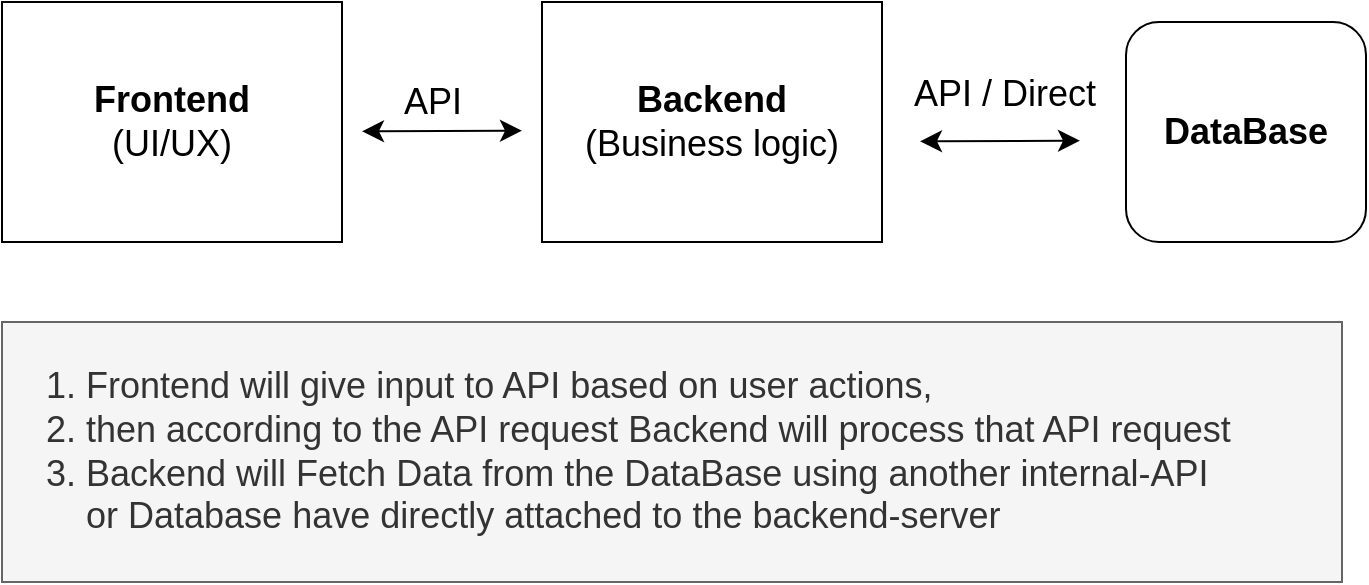 <mxfile>
    <diagram id="xpvCrPy5maqOfuUIInju" name="Page-1">
        <mxGraphModel dx="883" dy="633" grid="1" gridSize="10" guides="1" tooltips="1" connect="1" arrows="1" fold="1" page="1" pageScale="1" pageWidth="850" pageHeight="1100" math="0" shadow="0">
            <root>
                <mxCell id="0"/>
                <mxCell id="1" parent="0"/>
                <mxCell id="2" value="&lt;font style=&quot;font-size: 18px;&quot;&gt;&lt;b&gt;Frontend&lt;/b&gt;&lt;br&gt;(UI/UX)&lt;br&gt;&lt;/font&gt;" style="whiteSpace=wrap;html=1;" vertex="1" parent="1">
                    <mxGeometry x="20" y="80" width="170" height="120" as="geometry"/>
                </mxCell>
                <mxCell id="3" value="&lt;span style=&quot;font-size: 18px;&quot;&gt;&lt;b&gt;Backend&lt;/b&gt;&lt;br&gt;(Business logic)&lt;br&gt;&lt;/span&gt;" style="whiteSpace=wrap;html=1;" vertex="1" parent="1">
                    <mxGeometry x="290" y="80" width="170" height="120" as="geometry"/>
                </mxCell>
                <mxCell id="4" value="&lt;b&gt;DataBase&lt;/b&gt;" style="rounded=1;whiteSpace=wrap;html=1;fontSize=18;" vertex="1" parent="1">
                    <mxGeometry x="582" y="90" width="120" height="110" as="geometry"/>
                </mxCell>
                <mxCell id="5" value="" style="edgeStyle=none;orthogonalLoop=1;jettySize=auto;html=1;endArrow=classic;startArrow=classic;endSize=8;startSize=8;fontSize=18;" edge="1" parent="1">
                    <mxGeometry width="100" relative="1" as="geometry">
                        <mxPoint x="200" y="144.66" as="sourcePoint"/>
                        <mxPoint x="280" y="144.33" as="targetPoint"/>
                        <Array as="points"/>
                    </mxGeometry>
                </mxCell>
                <mxCell id="6" value="" style="edgeStyle=none;orthogonalLoop=1;jettySize=auto;html=1;endArrow=classic;startArrow=classic;endSize=8;startSize=8;fontSize=18;" edge="1" parent="1">
                    <mxGeometry width="100" relative="1" as="geometry">
                        <mxPoint x="479" y="149.66" as="sourcePoint"/>
                        <mxPoint x="559" y="149.33" as="targetPoint"/>
                        <Array as="points"/>
                    </mxGeometry>
                </mxCell>
                <mxCell id="8" value="API / Direct" style="text;html=1;align=center;verticalAlign=middle;resizable=0;points=[];autosize=1;strokeColor=none;fillColor=none;fontSize=18;" vertex="1" parent="1">
                    <mxGeometry x="466" y="106" width="110" height="40" as="geometry"/>
                </mxCell>
                <mxCell id="7" value="API" style="text;html=1;align=center;verticalAlign=middle;resizable=0;points=[];autosize=1;strokeColor=none;fillColor=none;fontSize=18;" vertex="1" parent="1">
                    <mxGeometry x="210" y="110" width="50" height="40" as="geometry"/>
                </mxCell>
                <mxCell id="9" value="&lt;ol&gt;&lt;li&gt;Frontend will give input to API based on user actions,&lt;/li&gt;&lt;li&gt;then according to the API request Backend will process that API request&lt;/li&gt;&lt;li&gt;&lt;span style=&quot;background-color: initial;&quot;&gt;Backend will Fetch Data from the DataBase using another internal-API or&amp;nbsp;&lt;/span&gt;&lt;span style=&quot;background-color: initial;&quot;&gt;Database have directly attached to the backend-server&lt;/span&gt;&lt;/li&gt;&lt;/ol&gt;" style="whiteSpace=wrap;html=1;fontSize=18;fillColor=#f5f5f5;fontColor=#333333;strokeColor=#666666;align=left;" vertex="1" parent="1">
                    <mxGeometry x="20" y="240" width="670" height="130" as="geometry"/>
                </mxCell>
            </root>
        </mxGraphModel>
    </diagram>
</mxfile>
